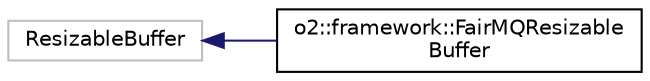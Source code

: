 digraph "Graphical Class Hierarchy"
{
 // INTERACTIVE_SVG=YES
  bgcolor="transparent";
  edge [fontname="Helvetica",fontsize="10",labelfontname="Helvetica",labelfontsize="10"];
  node [fontname="Helvetica",fontsize="10",shape=record];
  rankdir="LR";
  Node560 [label="ResizableBuffer",height=0.2,width=0.4,color="grey75"];
  Node560 -> Node0 [dir="back",color="midnightblue",fontsize="10",style="solid",fontname="Helvetica"];
  Node0 [label="o2::framework::FairMQResizable\lBuffer",height=0.2,width=0.4,color="black",URL="$da/dbf/classo2_1_1framework_1_1FairMQResizableBuffer.html"];
}
